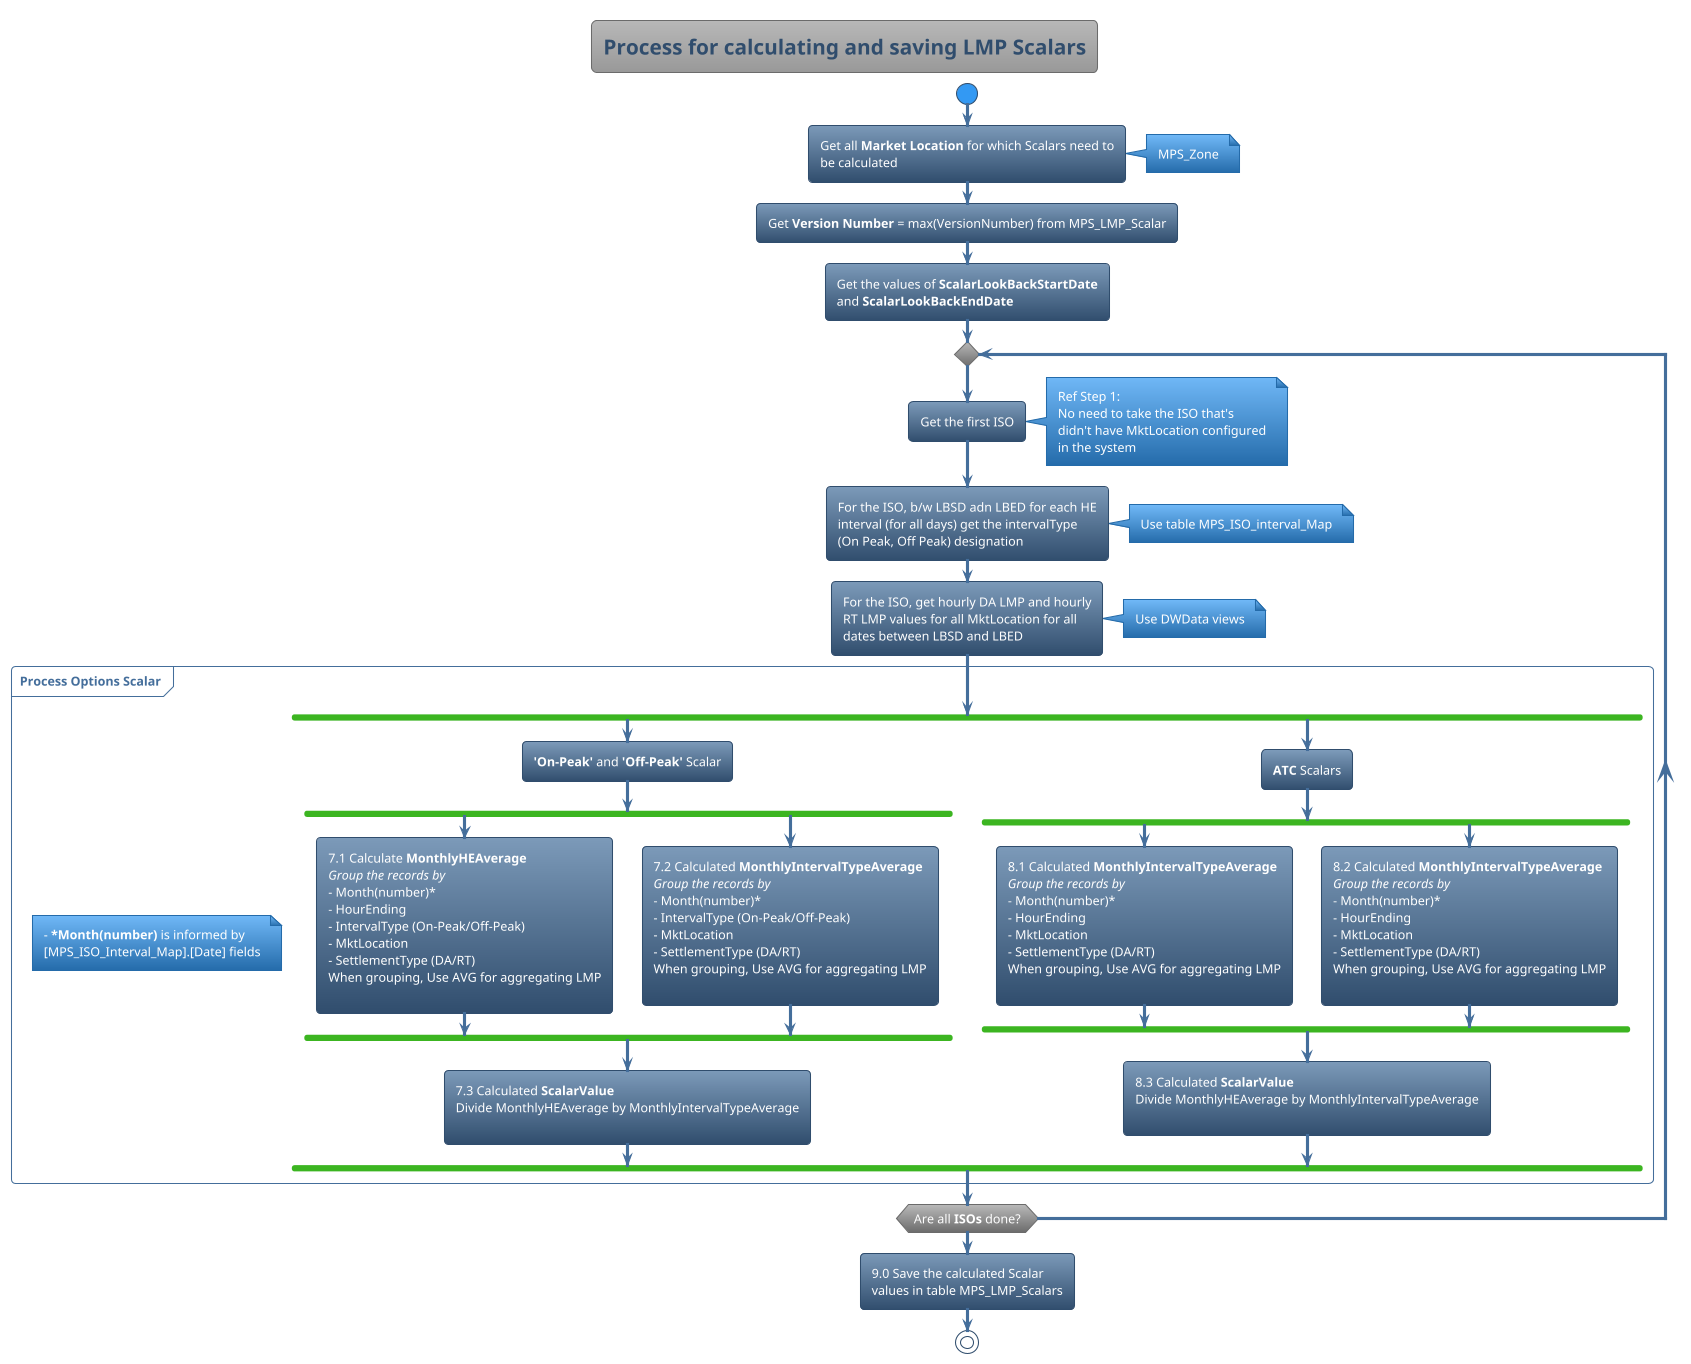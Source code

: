 @startuml MPS-291
!theme spacelab
title Process for calculating and saving LMP Scalars
start
:Get all <b>Market Location</b> for which Scalars need to
be calculated;
note right
MPS_Zone
end note
:Get <b>Version Number</b> = max(VersionNumber) from MPS_LMP_Scalar;
:Get the values of <b>ScalarLookBackStartDate</b>
and <b>ScalarLookBackEndDate</b>;
repeat
:Get the first ISO;
note right
Ref Step 1:
No need to take the ISO that's
didn't have MktLocation configured
in the system
end note

:For the ISO, b/w LBSD adn LBED for each HE
interval (for all days) get the intervalType
(On Peak, Off Peak) designation;
note right
Use table MPS_ISO_interval_Map
end note
:For the ISO, get hourly DA LMP and hourly
RT LMP values for all MktLocation for all
dates between LBSD and LBED;
note right
Use DWData views
end note
partition "**Process Options Scalar**" {
note
- <b>*Month(number)</b> is informed by
[MPS_ISO_Interval_Map].[Date] fields
end note

fork
:<b>'On-Peak'</b> and <b>'Off-Peak'</b> Scalar;
    fork
    :7.1 Calculate <b>MonthlyHEAverage</b>
    //Group the records by//
    - Month(number)*
    - HourEnding
    - IntervalType (On-Peak/Off-Peak)
    - MktLocation
    - SettlementType (DA/RT)
    When grouping, Use AVG for aggregating LMP
    ;
    fork again
    :7.2 Calculated <b>MonthlyIntervalTypeAverage</b>
    //Group the records by//
    - Month(number)*
    - IntervalType (On-Peak/Off-Peak)
    - MktLocation
    - SettlementType (DA/RT)
    When grouping, Use AVG for aggregating LMP
    ;
    end fork
    :7.3 Calculated <b>ScalarValue</b>
    Divide MonthlyHEAverage by MonthlyIntervalTypeAverage
    ;
fork again
:<b>ATC</b> Scalars;

    fork
    :8.1 Calculated <b>MonthlyIntervalTypeAverage</b>
    //Group the records by//
    - Month(number)*
    - HourEnding
    - MktLocation
    - SettlementType (DA/RT)
    When grouping, Use AVG for aggregating LMP
    ;
    fork again
    :8.2 Calculated <b>MonthlyIntervalTypeAverage</b>
    //Group the records by//
    - Month(number)*
    - HourEnding
    - MktLocation
    - SettlementType (DA/RT)
    When grouping, Use AVG for aggregating LMP
    ;
    end fork
    :8.3 Calculated <b>ScalarValue</b>
    Divide MonthlyHEAverage by MonthlyIntervalTypeAverage
    ;
end fork
}
repeat while (Are all <b>ISOs</b> done?)
:9.0 Save the calculated Scalar
values in table MPS_LMP_Scalars;
stop
@enduml